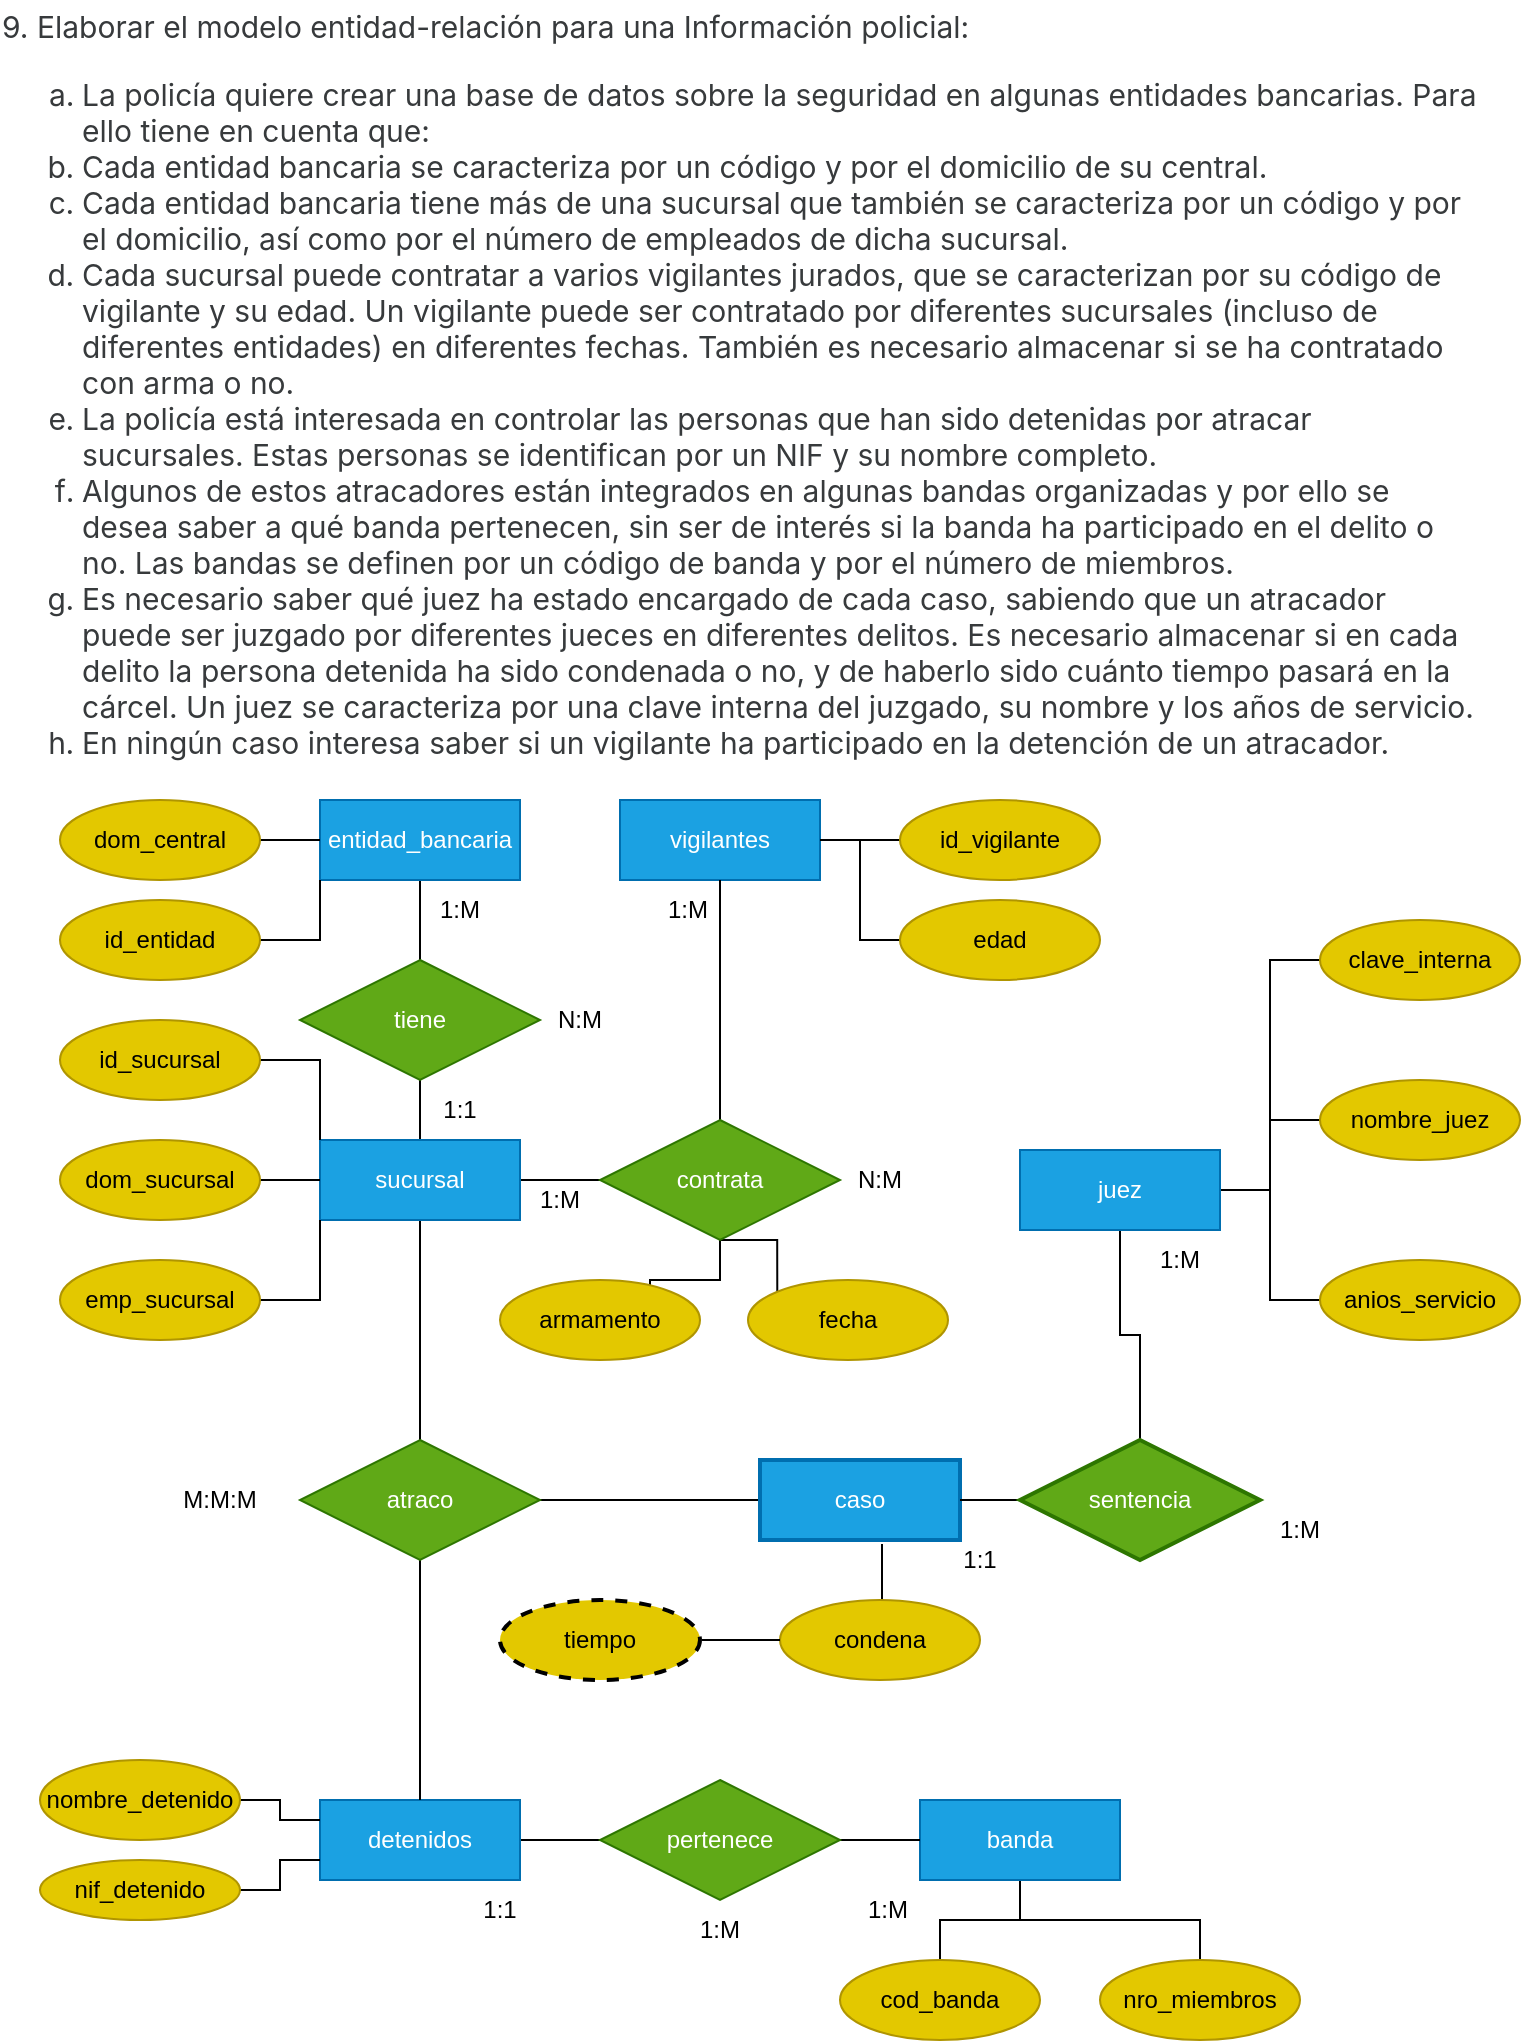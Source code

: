 <mxfile version="19.0.3" type="device"><diagram id="qTE4UMq_KaJwdYJq2a8y" name="Página-1"><mxGraphModel dx="1422" dy="905" grid="1" gridSize="10" guides="1" tooltips="1" connect="1" arrows="1" fold="1" page="1" pageScale="1" pageWidth="827" pageHeight="1169" background="none" math="0" shadow="0"><root><mxCell id="0"/><mxCell id="1" parent="0"/><mxCell id="bNoM71EKhXvzl-1ta4Dy-1" value="&lt;p style=&quot;box-sizing: border-box; margin-top: 0px; margin-bottom: 1rem; color: rgb(55, 58, 60); font-family: -apple-system, BlinkMacSystemFont, &amp;quot;Segoe UI&amp;quot;, Roboto, &amp;quot;Helvetica Neue&amp;quot;, Arial, sans-serif, &amp;quot;Apple Color Emoji&amp;quot;, &amp;quot;Segoe UI Emoji&amp;quot;, &amp;quot;Segoe UI Symbol&amp;quot;; font-size: 15px; text-align: left; background-color: rgb(255, 255, 255);&quot;&gt;9. Elaborar el modelo entidad-relación para una Información policial:&lt;/p&gt;&lt;p style=&quot;box-sizing: border-box; margin-top: 0px; margin-bottom: 1rem; color: rgb(55, 58, 60); font-family: -apple-system, BlinkMacSystemFont, &amp;quot;Segoe UI&amp;quot;, Roboto, &amp;quot;Helvetica Neue&amp;quot;, Arial, sans-serif, &amp;quot;Apple Color Emoji&amp;quot;, &amp;quot;Segoe UI Emoji&amp;quot;, &amp;quot;Segoe UI Symbol&amp;quot;; font-size: 15px; text-align: left; background-color: rgb(255, 255, 255);&quot;&gt;&lt;/p&gt;&lt;ol style=&quot;box-sizing: border-box; margin-top: 0px; margin-bottom: 1rem; color: rgb(55, 58, 60); font-family: -apple-system, BlinkMacSystemFont, &amp;quot;Segoe UI&amp;quot;, Roboto, &amp;quot;Helvetica Neue&amp;quot;, Arial, sans-serif, &amp;quot;Apple Color Emoji&amp;quot;, &amp;quot;Segoe UI Emoji&amp;quot;, &amp;quot;Segoe UI Symbol&amp;quot;; font-size: 15px; text-align: left; background-color: rgb(255, 255, 255); list-style-type: lower-alpha;&quot;&gt;&lt;li style=&quot;box-sizing: border-box;&quot;&gt;La policía quiere crear una base de datos sobre la seguridad en algunas entidades bancarias. Para ello tiene en cuenta que:&lt;/li&gt;&lt;li style=&quot;box-sizing: border-box;&quot;&gt;Cada entidad bancaria se caracteriza por un código y por el domicilio de su central.&lt;/li&gt;&lt;li style=&quot;box-sizing: border-box;&quot;&gt;Cada entidad bancaria tiene más de una sucursal que también se caracteriza por un código y por el domicilio, así como por el número de empleados de dicha sucursal.&lt;/li&gt;&lt;li style=&quot;box-sizing: border-box;&quot;&gt;Cada sucursal puede contratar a varios vigilantes jurados, que se caracterizan por su código de vigilante y su edad. Un vigilante puede ser contratado por diferentes sucursales (incluso de diferentes entidades) en diferentes fechas. También es necesario almacenar si se ha contratado con arma o no.&lt;/li&gt;&lt;li style=&quot;box-sizing: border-box;&quot;&gt;La policía está interesada en controlar las personas que han sido detenidas por atracar sucursales. Estas personas se identifican por un NIF y su nombre completo.&lt;/li&gt;&lt;li style=&quot;box-sizing: border-box;&quot;&gt;Algunos de estos atracadores están integrados en algunas bandas organizadas y por ello se desea saber a qué banda pertenecen, sin ser de interés si la banda ha participado en el delito o no. Las bandas se definen por un código de banda y por el número de miembros.&lt;/li&gt;&lt;li style=&quot;box-sizing: border-box;&quot;&gt;Es necesario saber qué juez ha estado encargado de cada caso, sabiendo que un atracador puede ser juzgado por diferentes jueces en diferentes delitos. Es necesario almacenar si en cada delito la persona detenida ha sido condenada o no, y de haberlo sido cuánto tiempo pasará en la cárcel. Un juez se caracteriza por una clave interna del juzgado, su nombre y los años de servicio.&lt;/li&gt;&lt;li style=&quot;box-sizing: border-box;&quot;&gt;En ningún caso interesa saber si un vigilante ha participado en la detención de un atracador.&lt;/li&gt;&lt;/ol&gt;" style="text;html=1;strokeColor=none;fillColor=none;align=center;verticalAlign=middle;whiteSpace=wrap;rounded=0;" vertex="1" parent="1"><mxGeometry x="40" y="40" width="740" height="400" as="geometry"/></mxCell><mxCell id="bNoM71EKhXvzl-1ta4Dy-26" style="edgeStyle=orthogonalEdgeStyle;rounded=0;orthogonalLoop=1;jettySize=auto;html=1;exitX=0.5;exitY=1;exitDx=0;exitDy=0;entryX=0.5;entryY=0;entryDx=0;entryDy=0;endArrow=none;endFill=0;" edge="1" parent="1" source="bNoM71EKhXvzl-1ta4Dy-2" target="bNoM71EKhXvzl-1ta4Dy-25"><mxGeometry relative="1" as="geometry"/></mxCell><mxCell id="bNoM71EKhXvzl-1ta4Dy-2" value="entidad_bancaria" style="whiteSpace=wrap;html=1;align=center;fillColor=#1ba1e2;fontColor=#ffffff;strokeColor=#006EAF;" vertex="1" parent="1"><mxGeometry x="200" y="440" width="100" height="40" as="geometry"/></mxCell><mxCell id="bNoM71EKhXvzl-1ta4Dy-29" style="edgeStyle=orthogonalEdgeStyle;rounded=0;orthogonalLoop=1;jettySize=auto;html=1;exitX=1;exitY=0.5;exitDx=0;exitDy=0;entryX=0;entryY=1;entryDx=0;entryDy=0;endArrow=none;endFill=0;" edge="1" parent="1" source="bNoM71EKhXvzl-1ta4Dy-3" target="bNoM71EKhXvzl-1ta4Dy-2"><mxGeometry relative="1" as="geometry"/></mxCell><mxCell id="bNoM71EKhXvzl-1ta4Dy-3" value="id_entidad" style="ellipse;whiteSpace=wrap;html=1;align=center;fillColor=#e3c800;fontColor=#000000;strokeColor=#B09500;" vertex="1" parent="1"><mxGeometry x="70" y="490" width="100" height="40" as="geometry"/></mxCell><mxCell id="bNoM71EKhXvzl-1ta4Dy-28" style="edgeStyle=orthogonalEdgeStyle;rounded=0;orthogonalLoop=1;jettySize=auto;html=1;exitX=1;exitY=0.5;exitDx=0;exitDy=0;entryX=0;entryY=0.5;entryDx=0;entryDy=0;endArrow=none;endFill=0;" edge="1" parent="1" source="bNoM71EKhXvzl-1ta4Dy-4" target="bNoM71EKhXvzl-1ta4Dy-2"><mxGeometry relative="1" as="geometry"/></mxCell><mxCell id="bNoM71EKhXvzl-1ta4Dy-4" value="dom_central" style="ellipse;whiteSpace=wrap;html=1;align=center;fillColor=#e3c800;fontColor=#000000;strokeColor=#B09500;" vertex="1" parent="1"><mxGeometry x="70" y="440" width="100" height="40" as="geometry"/></mxCell><mxCell id="bNoM71EKhXvzl-1ta4Dy-27" style="edgeStyle=orthogonalEdgeStyle;rounded=0;orthogonalLoop=1;jettySize=auto;html=1;exitX=0.5;exitY=0;exitDx=0;exitDy=0;entryX=0.5;entryY=1;entryDx=0;entryDy=0;endArrow=none;endFill=0;" edge="1" parent="1" source="bNoM71EKhXvzl-1ta4Dy-5" target="bNoM71EKhXvzl-1ta4Dy-25"><mxGeometry relative="1" as="geometry"/></mxCell><mxCell id="bNoM71EKhXvzl-1ta4Dy-36" style="edgeStyle=orthogonalEdgeStyle;rounded=0;orthogonalLoop=1;jettySize=auto;html=1;exitX=0.5;exitY=1;exitDx=0;exitDy=0;entryX=0.5;entryY=0;entryDx=0;entryDy=0;endArrow=none;endFill=0;" edge="1" parent="1" source="bNoM71EKhXvzl-1ta4Dy-5" target="bNoM71EKhXvzl-1ta4Dy-33"><mxGeometry relative="1" as="geometry"/></mxCell><mxCell id="bNoM71EKhXvzl-1ta4Dy-38" style="edgeStyle=orthogonalEdgeStyle;rounded=0;orthogonalLoop=1;jettySize=auto;html=1;exitX=1;exitY=0.5;exitDx=0;exitDy=0;entryX=0;entryY=0.5;entryDx=0;entryDy=0;endArrow=none;endFill=0;" edge="1" parent="1" source="bNoM71EKhXvzl-1ta4Dy-5" target="bNoM71EKhXvzl-1ta4Dy-12"><mxGeometry relative="1" as="geometry"/></mxCell><mxCell id="bNoM71EKhXvzl-1ta4Dy-5" value="sucursal" style="whiteSpace=wrap;html=1;align=center;fillColor=#1ba1e2;fontColor=#ffffff;strokeColor=#006EAF;" vertex="1" parent="1"><mxGeometry x="200" y="610" width="100" height="40" as="geometry"/></mxCell><mxCell id="bNoM71EKhXvzl-1ta4Dy-30" style="edgeStyle=orthogonalEdgeStyle;rounded=0;orthogonalLoop=1;jettySize=auto;html=1;exitX=1;exitY=0.5;exitDx=0;exitDy=0;entryX=0;entryY=0;entryDx=0;entryDy=0;endArrow=none;endFill=0;" edge="1" parent="1" source="bNoM71EKhXvzl-1ta4Dy-6" target="bNoM71EKhXvzl-1ta4Dy-5"><mxGeometry relative="1" as="geometry"/></mxCell><mxCell id="bNoM71EKhXvzl-1ta4Dy-6" value="id_sucursal" style="ellipse;whiteSpace=wrap;html=1;align=center;fillColor=#e3c800;fontColor=#000000;strokeColor=#B09500;" vertex="1" parent="1"><mxGeometry x="70" y="550" width="100" height="40" as="geometry"/></mxCell><mxCell id="bNoM71EKhXvzl-1ta4Dy-31" style="edgeStyle=orthogonalEdgeStyle;rounded=0;orthogonalLoop=1;jettySize=auto;html=1;exitX=1;exitY=0.5;exitDx=0;exitDy=0;entryX=0;entryY=0.5;entryDx=0;entryDy=0;endArrow=none;endFill=0;" edge="1" parent="1" source="bNoM71EKhXvzl-1ta4Dy-7" target="bNoM71EKhXvzl-1ta4Dy-5"><mxGeometry relative="1" as="geometry"/></mxCell><mxCell id="bNoM71EKhXvzl-1ta4Dy-7" value="dom_sucursal" style="ellipse;whiteSpace=wrap;html=1;align=center;fillColor=#e3c800;fontColor=#000000;strokeColor=#B09500;" vertex="1" parent="1"><mxGeometry x="70" y="610" width="100" height="40" as="geometry"/></mxCell><mxCell id="bNoM71EKhXvzl-1ta4Dy-32" style="edgeStyle=orthogonalEdgeStyle;rounded=0;orthogonalLoop=1;jettySize=auto;html=1;exitX=1;exitY=0.5;exitDx=0;exitDy=0;entryX=0;entryY=1;entryDx=0;entryDy=0;endArrow=none;endFill=0;" edge="1" parent="1" source="bNoM71EKhXvzl-1ta4Dy-8" target="bNoM71EKhXvzl-1ta4Dy-5"><mxGeometry relative="1" as="geometry"/></mxCell><mxCell id="bNoM71EKhXvzl-1ta4Dy-8" value="emp_sucursal" style="ellipse;whiteSpace=wrap;html=1;align=center;fillColor=#e3c800;fontColor=#000000;strokeColor=#B09500;" vertex="1" parent="1"><mxGeometry x="70" y="670" width="100" height="40" as="geometry"/></mxCell><mxCell id="bNoM71EKhXvzl-1ta4Dy-43" style="edgeStyle=orthogonalEdgeStyle;rounded=0;orthogonalLoop=1;jettySize=auto;html=1;exitX=1;exitY=0.5;exitDx=0;exitDy=0;entryX=0;entryY=0.5;entryDx=0;entryDy=0;endArrow=none;endFill=0;" edge="1" parent="1" source="bNoM71EKhXvzl-1ta4Dy-9" target="bNoM71EKhXvzl-1ta4Dy-10"><mxGeometry relative="1" as="geometry"/></mxCell><mxCell id="bNoM71EKhXvzl-1ta4Dy-9" value="vigilantes" style="whiteSpace=wrap;html=1;align=center;fillColor=#1ba1e2;fontColor=#ffffff;strokeColor=#006EAF;" vertex="1" parent="1"><mxGeometry x="350" y="440" width="100" height="40" as="geometry"/></mxCell><mxCell id="bNoM71EKhXvzl-1ta4Dy-10" value="id_vigilante" style="ellipse;whiteSpace=wrap;html=1;align=center;fillColor=#e3c800;fontColor=#000000;strokeColor=#B09500;" vertex="1" parent="1"><mxGeometry x="490" y="440" width="100" height="40" as="geometry"/></mxCell><mxCell id="bNoM71EKhXvzl-1ta4Dy-44" style="edgeStyle=orthogonalEdgeStyle;rounded=0;orthogonalLoop=1;jettySize=auto;html=1;exitX=0;exitY=0.5;exitDx=0;exitDy=0;entryX=1;entryY=0.5;entryDx=0;entryDy=0;endArrow=none;endFill=0;" edge="1" parent="1" source="bNoM71EKhXvzl-1ta4Dy-11" target="bNoM71EKhXvzl-1ta4Dy-9"><mxGeometry relative="1" as="geometry"/></mxCell><mxCell id="bNoM71EKhXvzl-1ta4Dy-11" value="edad" style="ellipse;whiteSpace=wrap;html=1;align=center;fillColor=#e3c800;fontColor=#000000;strokeColor=#B09500;" vertex="1" parent="1"><mxGeometry x="490" y="490" width="100" height="40" as="geometry"/></mxCell><mxCell id="bNoM71EKhXvzl-1ta4Dy-39" style="edgeStyle=orthogonalEdgeStyle;rounded=0;orthogonalLoop=1;jettySize=auto;html=1;exitX=0.5;exitY=1;exitDx=0;exitDy=0;entryX=0.75;entryY=0.075;entryDx=0;entryDy=0;entryPerimeter=0;endArrow=none;endFill=0;" edge="1" parent="1" source="bNoM71EKhXvzl-1ta4Dy-12" target="bNoM71EKhXvzl-1ta4Dy-14"><mxGeometry relative="1" as="geometry"/></mxCell><mxCell id="bNoM71EKhXvzl-1ta4Dy-41" style="edgeStyle=orthogonalEdgeStyle;rounded=0;orthogonalLoop=1;jettySize=auto;html=1;exitX=0.5;exitY=1;exitDx=0;exitDy=0;entryX=0;entryY=0;entryDx=0;entryDy=0;endArrow=none;endFill=0;" edge="1" parent="1" source="bNoM71EKhXvzl-1ta4Dy-12" target="bNoM71EKhXvzl-1ta4Dy-13"><mxGeometry relative="1" as="geometry"/></mxCell><mxCell id="bNoM71EKhXvzl-1ta4Dy-42" style="edgeStyle=orthogonalEdgeStyle;rounded=0;orthogonalLoop=1;jettySize=auto;html=1;exitX=0.5;exitY=0;exitDx=0;exitDy=0;entryX=0.5;entryY=1;entryDx=0;entryDy=0;endArrow=none;endFill=0;" edge="1" parent="1" source="bNoM71EKhXvzl-1ta4Dy-12" target="bNoM71EKhXvzl-1ta4Dy-9"><mxGeometry relative="1" as="geometry"/></mxCell><mxCell id="bNoM71EKhXvzl-1ta4Dy-12" value="contrata" style="shape=rhombus;perimeter=rhombusPerimeter;whiteSpace=wrap;html=1;align=center;fillColor=#60a917;fontColor=#ffffff;strokeColor=#2D7600;" vertex="1" parent="1"><mxGeometry x="340" y="600" width="120" height="60" as="geometry"/></mxCell><mxCell id="bNoM71EKhXvzl-1ta4Dy-13" value="fecha" style="ellipse;whiteSpace=wrap;html=1;align=center;fillColor=#e3c800;fontColor=#000000;strokeColor=#B09500;" vertex="1" parent="1"><mxGeometry x="414" y="680" width="100" height="40" as="geometry"/></mxCell><mxCell id="bNoM71EKhXvzl-1ta4Dy-14" value="armamento" style="ellipse;whiteSpace=wrap;html=1;align=center;fillColor=#e3c800;fontColor=#000000;strokeColor=#B09500;" vertex="1" parent="1"><mxGeometry x="290" y="680" width="100" height="40" as="geometry"/></mxCell><mxCell id="bNoM71EKhXvzl-1ta4Dy-46" style="edgeStyle=orthogonalEdgeStyle;rounded=0;orthogonalLoop=1;jettySize=auto;html=1;exitX=1;exitY=0.5;exitDx=0;exitDy=0;entryX=0;entryY=0.5;entryDx=0;entryDy=0;endArrow=none;endFill=0;" edge="1" parent="1" source="bNoM71EKhXvzl-1ta4Dy-15" target="bNoM71EKhXvzl-1ta4Dy-45"><mxGeometry relative="1" as="geometry"/></mxCell><mxCell id="bNoM71EKhXvzl-1ta4Dy-15" value="detenidos" style="whiteSpace=wrap;html=1;align=center;fillColor=#1ba1e2;fontColor=#ffffff;strokeColor=#006EAF;" vertex="1" parent="1"><mxGeometry x="200" y="940" width="100" height="40" as="geometry"/></mxCell><mxCell id="bNoM71EKhXvzl-1ta4Dy-35" style="edgeStyle=orthogonalEdgeStyle;rounded=0;orthogonalLoop=1;jettySize=auto;html=1;exitX=1;exitY=0.5;exitDx=0;exitDy=0;entryX=0;entryY=0.75;entryDx=0;entryDy=0;endArrow=none;endFill=0;" edge="1" parent="1" source="bNoM71EKhXvzl-1ta4Dy-16" target="bNoM71EKhXvzl-1ta4Dy-15"><mxGeometry relative="1" as="geometry"/></mxCell><mxCell id="bNoM71EKhXvzl-1ta4Dy-16" value="nif_detenido" style="ellipse;whiteSpace=wrap;html=1;align=center;fillColor=#e3c800;fontColor=#000000;strokeColor=#B09500;" vertex="1" parent="1"><mxGeometry x="60" y="970" width="100" height="30" as="geometry"/></mxCell><mxCell id="bNoM71EKhXvzl-1ta4Dy-34" style="edgeStyle=orthogonalEdgeStyle;rounded=0;orthogonalLoop=1;jettySize=auto;html=1;exitX=1;exitY=0.5;exitDx=0;exitDy=0;entryX=0;entryY=0.25;entryDx=0;entryDy=0;endArrow=none;endFill=0;" edge="1" parent="1" source="bNoM71EKhXvzl-1ta4Dy-17" target="bNoM71EKhXvzl-1ta4Dy-15"><mxGeometry relative="1" as="geometry"/></mxCell><mxCell id="bNoM71EKhXvzl-1ta4Dy-17" value="nombre_detenido" style="ellipse;whiteSpace=wrap;html=1;align=center;fillColor=#e3c800;fontColor=#000000;strokeColor=#B09500;" vertex="1" parent="1"><mxGeometry x="60" y="920" width="100" height="40" as="geometry"/></mxCell><mxCell id="bNoM71EKhXvzl-1ta4Dy-48" style="edgeStyle=orthogonalEdgeStyle;rounded=0;orthogonalLoop=1;jettySize=auto;html=1;exitX=0.5;exitY=1;exitDx=0;exitDy=0;entryX=0.5;entryY=0;entryDx=0;entryDy=0;endArrow=none;endFill=0;" edge="1" parent="1" source="bNoM71EKhXvzl-1ta4Dy-18" target="bNoM71EKhXvzl-1ta4Dy-19"><mxGeometry relative="1" as="geometry"/></mxCell><mxCell id="bNoM71EKhXvzl-1ta4Dy-49" style="edgeStyle=orthogonalEdgeStyle;rounded=0;orthogonalLoop=1;jettySize=auto;html=1;exitX=0.5;exitY=1;exitDx=0;exitDy=0;entryX=0.5;entryY=0;entryDx=0;entryDy=0;endArrow=none;endFill=0;" edge="1" parent="1" source="bNoM71EKhXvzl-1ta4Dy-18" target="bNoM71EKhXvzl-1ta4Dy-20"><mxGeometry relative="1" as="geometry"/></mxCell><mxCell id="bNoM71EKhXvzl-1ta4Dy-18" value="banda" style="whiteSpace=wrap;html=1;align=center;fillColor=#1ba1e2;fontColor=#ffffff;strokeColor=#006EAF;" vertex="1" parent="1"><mxGeometry x="500" y="940" width="100" height="40" as="geometry"/></mxCell><mxCell id="bNoM71EKhXvzl-1ta4Dy-19" value="cod_banda" style="ellipse;whiteSpace=wrap;html=1;align=center;fillColor=#e3c800;fontColor=#000000;strokeColor=#B09500;" vertex="1" parent="1"><mxGeometry x="460" y="1020" width="100" height="40" as="geometry"/></mxCell><mxCell id="bNoM71EKhXvzl-1ta4Dy-20" value="nro_miembros" style="ellipse;whiteSpace=wrap;html=1;align=center;fillColor=#e3c800;fontColor=#000000;strokeColor=#B09500;" vertex="1" parent="1"><mxGeometry x="590" y="1020" width="100" height="40" as="geometry"/></mxCell><mxCell id="bNoM71EKhXvzl-1ta4Dy-60" style="edgeStyle=orthogonalEdgeStyle;rounded=0;orthogonalLoop=1;jettySize=auto;html=1;exitX=1;exitY=0.5;exitDx=0;exitDy=0;entryX=0;entryY=0.5;entryDx=0;entryDy=0;endArrow=none;endFill=0;" edge="1" parent="1" source="bNoM71EKhXvzl-1ta4Dy-21" target="bNoM71EKhXvzl-1ta4Dy-22"><mxGeometry relative="1" as="geometry"/></mxCell><mxCell id="bNoM71EKhXvzl-1ta4Dy-61" style="edgeStyle=orthogonalEdgeStyle;rounded=0;orthogonalLoop=1;jettySize=auto;html=1;exitX=1;exitY=0.5;exitDx=0;exitDy=0;entryX=0;entryY=0.5;entryDx=0;entryDy=0;endArrow=none;endFill=0;" edge="1" parent="1" source="bNoM71EKhXvzl-1ta4Dy-21" target="bNoM71EKhXvzl-1ta4Dy-23"><mxGeometry relative="1" as="geometry"/></mxCell><mxCell id="bNoM71EKhXvzl-1ta4Dy-62" style="edgeStyle=orthogonalEdgeStyle;rounded=0;orthogonalLoop=1;jettySize=auto;html=1;exitX=1;exitY=0.5;exitDx=0;exitDy=0;entryX=0;entryY=0.5;entryDx=0;entryDy=0;endArrow=none;endFill=0;" edge="1" parent="1" source="bNoM71EKhXvzl-1ta4Dy-21" target="bNoM71EKhXvzl-1ta4Dy-24"><mxGeometry relative="1" as="geometry"/></mxCell><mxCell id="bNoM71EKhXvzl-1ta4Dy-85" style="edgeStyle=orthogonalEdgeStyle;rounded=0;orthogonalLoop=1;jettySize=auto;html=1;exitX=0.5;exitY=1;exitDx=0;exitDy=0;entryX=0.5;entryY=0;entryDx=0;entryDy=0;endArrow=none;endFill=0;" edge="1" parent="1" source="bNoM71EKhXvzl-1ta4Dy-21" target="bNoM71EKhXvzl-1ta4Dy-84"><mxGeometry relative="1" as="geometry"/></mxCell><mxCell id="bNoM71EKhXvzl-1ta4Dy-21" value="juez" style="whiteSpace=wrap;html=1;align=center;fillColor=#1ba1e2;fontColor=#ffffff;strokeColor=#006EAF;" vertex="1" parent="1"><mxGeometry x="550" y="615" width="100" height="40" as="geometry"/></mxCell><mxCell id="bNoM71EKhXvzl-1ta4Dy-22" value="clave_interna" style="ellipse;whiteSpace=wrap;html=1;align=center;fillColor=#e3c800;fontColor=#000000;strokeColor=#B09500;" vertex="1" parent="1"><mxGeometry x="700" y="500" width="100" height="40" as="geometry"/></mxCell><mxCell id="bNoM71EKhXvzl-1ta4Dy-23" value="nombre_juez" style="ellipse;whiteSpace=wrap;html=1;align=center;fillColor=#e3c800;fontColor=#000000;strokeColor=#B09500;" vertex="1" parent="1"><mxGeometry x="700" y="580" width="100" height="40" as="geometry"/></mxCell><mxCell id="bNoM71EKhXvzl-1ta4Dy-24" value="anios_servicio" style="ellipse;whiteSpace=wrap;html=1;align=center;fillColor=#e3c800;fontColor=#000000;strokeColor=#B09500;" vertex="1" parent="1"><mxGeometry x="700" y="670" width="100" height="40" as="geometry"/></mxCell><mxCell id="bNoM71EKhXvzl-1ta4Dy-25" value="tiene" style="shape=rhombus;perimeter=rhombusPerimeter;whiteSpace=wrap;html=1;align=center;fillColor=#60a917;fontColor=#ffffff;strokeColor=#2D7600;" vertex="1" parent="1"><mxGeometry x="190" y="520" width="120" height="60" as="geometry"/></mxCell><mxCell id="bNoM71EKhXvzl-1ta4Dy-37" style="edgeStyle=orthogonalEdgeStyle;rounded=0;orthogonalLoop=1;jettySize=auto;html=1;exitX=0.5;exitY=1;exitDx=0;exitDy=0;entryX=0.5;entryY=0;entryDx=0;entryDy=0;endArrow=none;endFill=0;" edge="1" parent="1" source="bNoM71EKhXvzl-1ta4Dy-33" target="bNoM71EKhXvzl-1ta4Dy-15"><mxGeometry relative="1" as="geometry"/></mxCell><mxCell id="bNoM71EKhXvzl-1ta4Dy-83" style="edgeStyle=orthogonalEdgeStyle;rounded=0;orthogonalLoop=1;jettySize=auto;html=1;exitX=1;exitY=0.5;exitDx=0;exitDy=0;entryX=0;entryY=0.5;entryDx=0;entryDy=0;endArrow=none;endFill=0;" edge="1" parent="1" source="bNoM71EKhXvzl-1ta4Dy-33" target="bNoM71EKhXvzl-1ta4Dy-80"><mxGeometry relative="1" as="geometry"/></mxCell><mxCell id="bNoM71EKhXvzl-1ta4Dy-33" value="atraco" style="shape=rhombus;perimeter=rhombusPerimeter;whiteSpace=wrap;html=1;align=center;fillColor=#60a917;fontColor=#ffffff;strokeColor=#2D7600;" vertex="1" parent="1"><mxGeometry x="190" y="760" width="120" height="60" as="geometry"/></mxCell><mxCell id="bNoM71EKhXvzl-1ta4Dy-47" style="edgeStyle=orthogonalEdgeStyle;rounded=0;orthogonalLoop=1;jettySize=auto;html=1;exitX=1;exitY=0.5;exitDx=0;exitDy=0;entryX=0;entryY=0.5;entryDx=0;entryDy=0;endArrow=none;endFill=0;" edge="1" parent="1" source="bNoM71EKhXvzl-1ta4Dy-45" target="bNoM71EKhXvzl-1ta4Dy-18"><mxGeometry relative="1" as="geometry"/></mxCell><mxCell id="bNoM71EKhXvzl-1ta4Dy-45" value="pertenece" style="shape=rhombus;perimeter=rhombusPerimeter;whiteSpace=wrap;html=1;align=center;fillColor=#60a917;fontColor=#ffffff;strokeColor=#2D7600;" vertex="1" parent="1"><mxGeometry x="340" y="930" width="120" height="60" as="geometry"/></mxCell><mxCell id="bNoM71EKhXvzl-1ta4Dy-82" style="edgeStyle=orthogonalEdgeStyle;rounded=0;orthogonalLoop=1;jettySize=auto;html=1;exitX=0.5;exitY=0;exitDx=0;exitDy=0;entryX=0.61;entryY=1.05;entryDx=0;entryDy=0;entryPerimeter=0;endArrow=none;endFill=0;" edge="1" parent="1" source="bNoM71EKhXvzl-1ta4Dy-50" target="bNoM71EKhXvzl-1ta4Dy-80"><mxGeometry relative="1" as="geometry"/></mxCell><mxCell id="bNoM71EKhXvzl-1ta4Dy-50" value="condena" style="ellipse;whiteSpace=wrap;html=1;align=center;fillColor=#e3c800;fontColor=#000000;strokeColor=#B09500;" vertex="1" parent="1"><mxGeometry x="430" y="840" width="100" height="40" as="geometry"/></mxCell><mxCell id="bNoM71EKhXvzl-1ta4Dy-81" style="edgeStyle=orthogonalEdgeStyle;rounded=0;orthogonalLoop=1;jettySize=auto;html=1;exitX=1;exitY=0.5;exitDx=0;exitDy=0;entryX=0;entryY=0.5;entryDx=0;entryDy=0;endArrow=none;endFill=0;" edge="1" parent="1" source="bNoM71EKhXvzl-1ta4Dy-57" target="bNoM71EKhXvzl-1ta4Dy-50"><mxGeometry relative="1" as="geometry"/></mxCell><mxCell id="bNoM71EKhXvzl-1ta4Dy-57" value="tiempo" style="ellipse;whiteSpace=wrap;html=1;align=center;dashed=1;fillColor=#e3c800;fontColor=#000000;strokeColor=#000000;strokeWidth=2;perimeterSpacing=1;" vertex="1" parent="1"><mxGeometry x="290" y="840" width="100" height="40" as="geometry"/></mxCell><mxCell id="bNoM71EKhXvzl-1ta4Dy-65" value="1:1" style="text;html=1;strokeColor=none;fillColor=none;align=center;verticalAlign=middle;whiteSpace=wrap;rounded=0;" vertex="1" parent="1"><mxGeometry x="260" y="980" width="60" height="30" as="geometry"/></mxCell><mxCell id="bNoM71EKhXvzl-1ta4Dy-66" value="1:1" style="text;html=1;strokeColor=none;fillColor=none;align=center;verticalAlign=middle;whiteSpace=wrap;rounded=0;" vertex="1" parent="1"><mxGeometry x="500" y="805" width="60" height="30" as="geometry"/></mxCell><mxCell id="bNoM71EKhXvzl-1ta4Dy-67" value="1:1" style="text;html=1;strokeColor=none;fillColor=none;align=center;verticalAlign=middle;whiteSpace=wrap;rounded=0;" vertex="1" parent="1"><mxGeometry x="240" y="580" width="60" height="30" as="geometry"/></mxCell><mxCell id="bNoM71EKhXvzl-1ta4Dy-71" value="1:M" style="text;html=1;strokeColor=none;fillColor=none;align=center;verticalAlign=middle;whiteSpace=wrap;rounded=0;" vertex="1" parent="1"><mxGeometry x="354" y="480" width="60" height="30" as="geometry"/></mxCell><mxCell id="bNoM71EKhXvzl-1ta4Dy-72" value="1:M" style="text;html=1;strokeColor=none;fillColor=none;align=center;verticalAlign=middle;whiteSpace=wrap;rounded=0;" vertex="1" parent="1"><mxGeometry x="290" y="625" width="60" height="30" as="geometry"/></mxCell><mxCell id="bNoM71EKhXvzl-1ta4Dy-73" value="1:M" style="text;html=1;strokeColor=none;fillColor=none;align=center;verticalAlign=middle;whiteSpace=wrap;rounded=0;" vertex="1" parent="1"><mxGeometry x="240" y="480" width="60" height="30" as="geometry"/></mxCell><mxCell id="bNoM71EKhXvzl-1ta4Dy-78" value="N:M" style="text;html=1;strokeColor=none;fillColor=none;align=center;verticalAlign=middle;whiteSpace=wrap;rounded=0;" vertex="1" parent="1"><mxGeometry x="450" y="615" width="60" height="30" as="geometry"/></mxCell><mxCell id="bNoM71EKhXvzl-1ta4Dy-79" value="N:M" style="text;html=1;strokeColor=none;fillColor=none;align=center;verticalAlign=middle;whiteSpace=wrap;rounded=0;" vertex="1" parent="1"><mxGeometry x="300" y="535" width="60" height="30" as="geometry"/></mxCell><mxCell id="bNoM71EKhXvzl-1ta4Dy-80" value="caso" style="whiteSpace=wrap;html=1;align=center;strokeColor=#006EAF;strokeWidth=2;fillColor=#1ba1e2;fontColor=#ffffff;" vertex="1" parent="1"><mxGeometry x="420" y="770" width="100" height="40" as="geometry"/></mxCell><mxCell id="bNoM71EKhXvzl-1ta4Dy-86" style="edgeStyle=orthogonalEdgeStyle;rounded=0;orthogonalLoop=1;jettySize=auto;html=1;exitX=0;exitY=0.5;exitDx=0;exitDy=0;entryX=1;entryY=0.5;entryDx=0;entryDy=0;endArrow=none;endFill=0;" edge="1" parent="1" source="bNoM71EKhXvzl-1ta4Dy-84" target="bNoM71EKhXvzl-1ta4Dy-80"><mxGeometry relative="1" as="geometry"/></mxCell><mxCell id="bNoM71EKhXvzl-1ta4Dy-84" value="sentencia" style="shape=rhombus;perimeter=rhombusPerimeter;whiteSpace=wrap;html=1;align=center;strokeColor=#2D7600;strokeWidth=2;fillColor=#60a917;fontColor=#ffffff;" vertex="1" parent="1"><mxGeometry x="550" y="760" width="120" height="60" as="geometry"/></mxCell><mxCell id="bNoM71EKhXvzl-1ta4Dy-87" value="M:M:M" style="text;html=1;strokeColor=none;fillColor=none;align=center;verticalAlign=middle;whiteSpace=wrap;rounded=0;" vertex="1" parent="1"><mxGeometry x="120" y="775" width="60" height="30" as="geometry"/></mxCell><mxCell id="bNoM71EKhXvzl-1ta4Dy-88" value="1:M" style="text;html=1;strokeColor=none;fillColor=none;align=center;verticalAlign=middle;whiteSpace=wrap;rounded=0;" vertex="1" parent="1"><mxGeometry x="370" y="990" width="60" height="30" as="geometry"/></mxCell><mxCell id="bNoM71EKhXvzl-1ta4Dy-89" value="1:M" style="text;html=1;strokeColor=none;fillColor=none;align=center;verticalAlign=middle;whiteSpace=wrap;rounded=0;" vertex="1" parent="1"><mxGeometry x="454" y="980" width="60" height="30" as="geometry"/></mxCell><mxCell id="bNoM71EKhXvzl-1ta4Dy-90" value="1:M" style="text;html=1;strokeColor=none;fillColor=none;align=center;verticalAlign=middle;whiteSpace=wrap;rounded=0;" vertex="1" parent="1"><mxGeometry x="660" y="790" width="60" height="30" as="geometry"/></mxCell><mxCell id="bNoM71EKhXvzl-1ta4Dy-91" value="1:M" style="text;html=1;strokeColor=none;fillColor=none;align=center;verticalAlign=middle;whiteSpace=wrap;rounded=0;" vertex="1" parent="1"><mxGeometry x="600" y="655" width="60" height="30" as="geometry"/></mxCell></root></mxGraphModel></diagram></mxfile>